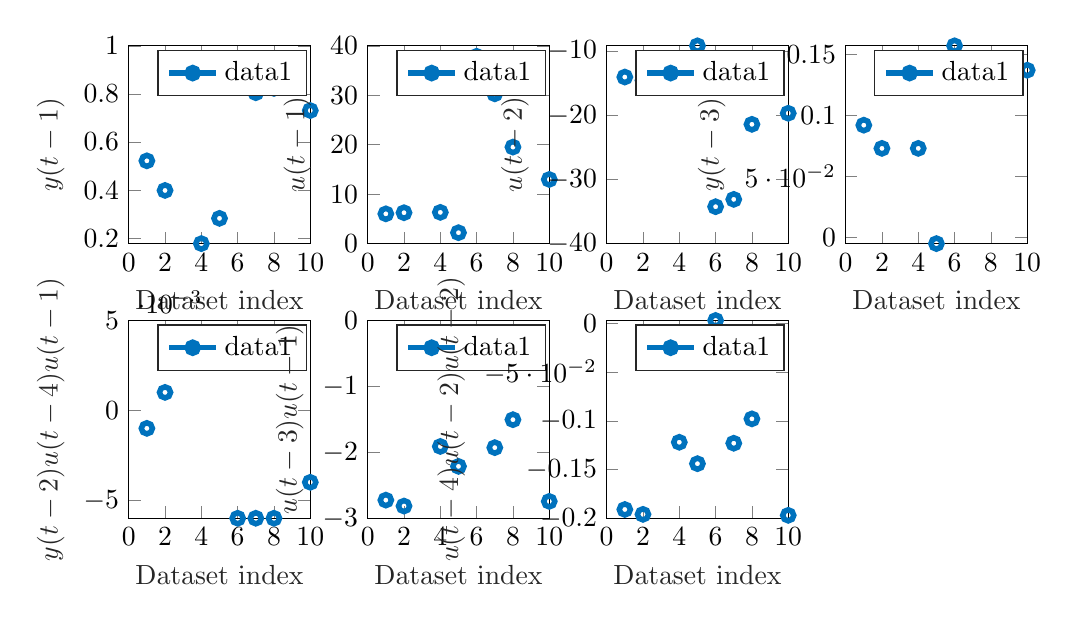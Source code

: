 % This file was created by matlab2tikz.
%
\definecolor{mycolor1}{rgb}{0.0,0.447,0.741}%
%
\begin{tikzpicture}

\begin{axis}[%
width=2.306cm,
height=2.512cm,
at={(0cm,3.488cm)},
scale only axis,
xmin=0,
xmax=10,
xlabel style={font=\color{white!15!black}},
xlabel={Dataset index},
ymin=0.178,
ymax=1,
ylabel style={font=\color{white!15!black}},
ylabel={$y(t-1)$},
axis background/.style={fill=white},
legend style={legend cell align=left, align=left, draw=white!15!black}
]
\addplot [color=mycolor1, line width=2.0pt, draw=none, mark=o, mark options={solid, mycolor1}]
  table[row sep=crcr]{%
1	0.522\\
2	0.399\\
4	0.178\\
5	0.283\\
6	0.84\\
7	0.805\\
8	0.823\\
10	0.731\\
};
\addlegendentry{data1}

\end{axis}

\begin{axis}[%
width=2.306cm,
height=2.512cm,
at={(3.035cm,3.488cm)},
scale only axis,
xmin=0,
xmax=10,
xlabel style={font=\color{white!15!black}},
xlabel={Dataset index},
ymin=0,
ymax=40,
ylabel style={font=\color{white!15!black}},
ylabel={$u(t-1)$},
axis background/.style={fill=white},
legend style={legend cell align=left, align=left, draw=white!15!black}
]
\addplot [color=mycolor1, line width=2.0pt, draw=none, mark=o, mark options={solid, mycolor1}]
  table[row sep=crcr]{%
1	6.019\\
2	6.245\\
4	6.318\\
5	2.205\\
6	37.883\\
7	30.29\\
8	19.519\\
10	12.974\\
};
\addlegendentry{data1}

\end{axis}

\begin{axis}[%
width=2.306cm,
height=2.512cm,
at={(6.07cm,3.488cm)},
scale only axis,
xmin=0,
xmax=10,
xlabel style={font=\color{white!15!black}},
xlabel={Dataset index},
ymin=-40,
ymax=-9.182,
ylabel style={font=\color{white!15!black}},
ylabel={$u(t-2)$},
axis background/.style={fill=white},
legend style={legend cell align=left, align=left, draw=white!15!black}
]
\addplot [color=mycolor1, line width=2.0pt, draw=none, mark=o, mark options={solid, mycolor1}]
  table[row sep=crcr]{%
1	-14.048\\
2	-14.564\\
4	-12.263\\
5	-9.182\\
6	-34.251\\
7	-33.107\\
8	-21.415\\
10	-19.691\\
};
\addlegendentry{data1}

\end{axis}

\begin{axis}[%
width=2.306cm,
height=2.512cm,
at={(9.105cm,3.488cm)},
scale only axis,
xmin=0,
xmax=10,
xlabel style={font=\color{white!15!black}},
xlabel={Dataset index},
ymin=-0.005,
ymax=0.157,
ylabel style={font=\color{white!15!black}},
ylabel={$y(t-3)$},
axis background/.style={fill=white},
legend style={legend cell align=left, align=left, draw=white!15!black}
]
\addplot [color=mycolor1, line width=2.0pt, draw=none, mark=o, mark options={solid, mycolor1}]
  table[row sep=crcr]{%
1	0.092\\
2	0.073\\
4	0.073\\
5	-0.005\\
6	0.157\\
7	0.146\\
8	0.137\\
10	0.137\\
};
\addlegendentry{data1}

\end{axis}

\begin{axis}[%
width=2.306cm,
height=2.512cm,
at={(0cm,0cm)},
scale only axis,
xmin=0,
xmax=10,
xlabel style={font=\color{white!15!black}},
xlabel={Dataset index},
ymin=-0.006,
ymax=0.005,
ylabel style={font=\color{white!15!black}},
ylabel={$y(t-2)u(t-4)u(t-1)$},
axis background/.style={fill=white},
legend style={legend cell align=left, align=left, draw=white!15!black}
]
\addplot [color=mycolor1, line width=2.0pt, draw=none, mark=o, mark options={solid, mycolor1}]
  table[row sep=crcr]{%
1	-0.001\\
2	0.001\\
4	0.003\\
5	0.003\\
6	-0.006\\
7	-0.006\\
8	-0.006\\
10	-0.004\\
};
\addlegendentry{data1}

\end{axis}

\begin{axis}[%
width=2.306cm,
height=2.512cm,
at={(3.035cm,0cm)},
scale only axis,
xmin=0,
xmax=10,
xlabel style={font=\color{white!15!black}},
xlabel={Dataset index},
ymin=-3,
ymax=0,
ylabel style={font=\color{white!15!black}},
ylabel={$u(t-3)u(t-1)$},
axis background/.style={fill=white},
legend style={legend cell align=left, align=left, draw=white!15!black}
]
\addplot [color=mycolor1, line width=2.0pt, draw=none, mark=o, mark options={solid, mycolor1}]
  table[row sep=crcr]{%
1	-2.725\\
2	-2.815\\
4	-1.911\\
5	-2.213\\
6	-0.189\\
7	-1.929\\
8	-1.505\\
10	-2.744\\
};
\addlegendentry{data1}

\end{axis}

\begin{axis}[%
width=2.306cm,
height=2.512cm,
at={(6.07cm,0cm)},
scale only axis,
xmin=0,
xmax=10,
xlabel style={font=\color{white!15!black}},
xlabel={Dataset index},
ymin=-0.2,
ymax=0.003,
ylabel style={font=\color{white!15!black}},
ylabel={$u(t-4)u(t-2)u(t-2)$},
axis background/.style={fill=white},
legend style={legend cell align=left, align=left, draw=white!15!black}
]
\addplot [color=mycolor1, line width=2.0pt, draw=none, mark=o, mark options={solid, mycolor1}]
  table[row sep=crcr]{%
1	-0.191\\
2	-0.196\\
4	-0.122\\
5	-0.144\\
6	0.003\\
7	-0.123\\
8	-0.098\\
10	-0.197\\
};
\addlegendentry{data1}

\end{axis}
\end{tikzpicture}%